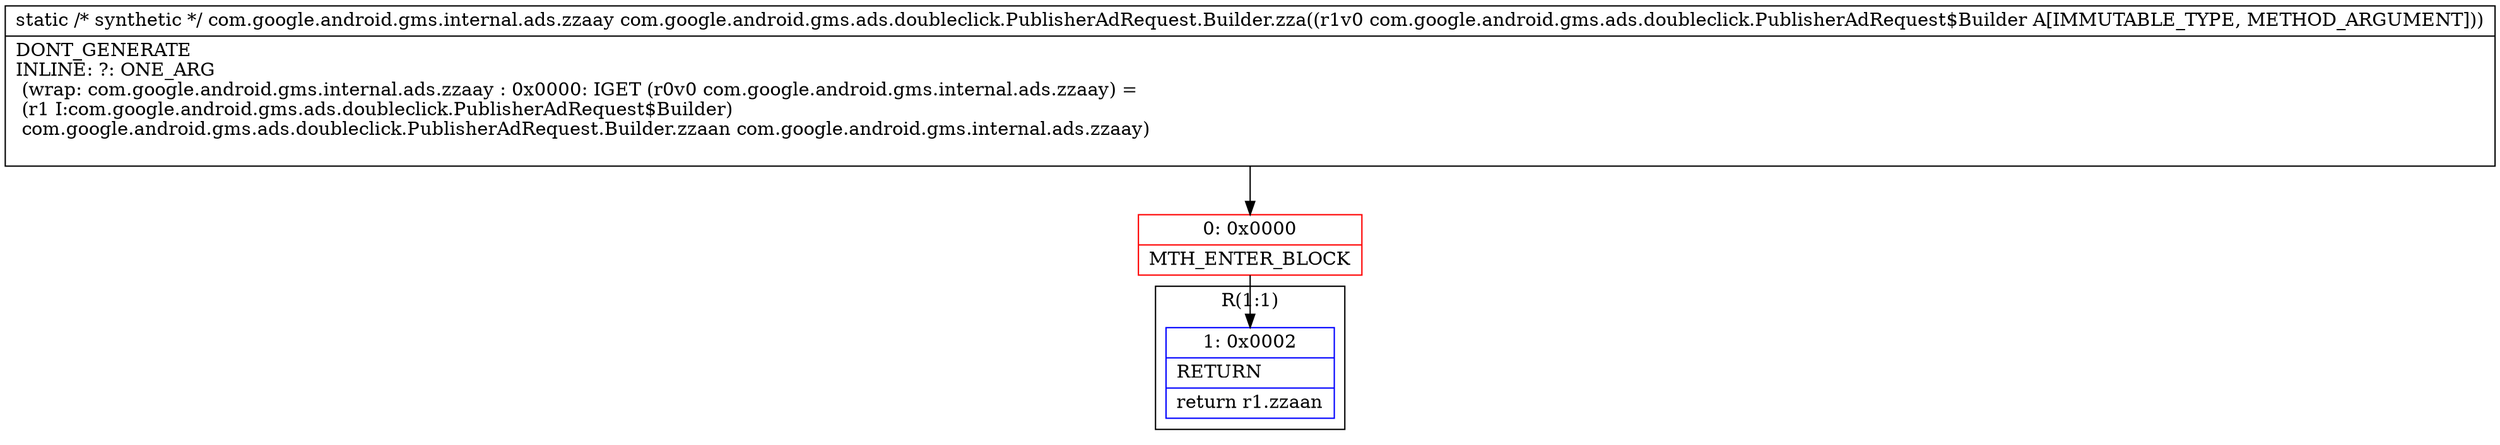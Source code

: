 digraph "CFG forcom.google.android.gms.ads.doubleclick.PublisherAdRequest.Builder.zza(Lcom\/google\/android\/gms\/ads\/doubleclick\/PublisherAdRequest$Builder;)Lcom\/google\/android\/gms\/internal\/ads\/zzaay;" {
subgraph cluster_Region_1589105790 {
label = "R(1:1)";
node [shape=record,color=blue];
Node_1 [shape=record,label="{1\:\ 0x0002|RETURN\l|return r1.zzaan\l}"];
}
Node_0 [shape=record,color=red,label="{0\:\ 0x0000|MTH_ENTER_BLOCK\l}"];
MethodNode[shape=record,label="{static \/* synthetic *\/ com.google.android.gms.internal.ads.zzaay com.google.android.gms.ads.doubleclick.PublisherAdRequest.Builder.zza((r1v0 com.google.android.gms.ads.doubleclick.PublisherAdRequest$Builder A[IMMUTABLE_TYPE, METHOD_ARGUMENT]))  | DONT_GENERATE\lINLINE: ?: ONE_ARG  \l  (wrap: com.google.android.gms.internal.ads.zzaay : 0x0000: IGET  (r0v0 com.google.android.gms.internal.ads.zzaay) = \l  (r1 I:com.google.android.gms.ads.doubleclick.PublisherAdRequest$Builder)\l com.google.android.gms.ads.doubleclick.PublisherAdRequest.Builder.zzaan com.google.android.gms.internal.ads.zzaay)\l\l}"];
MethodNode -> Node_0;
Node_0 -> Node_1;
}

